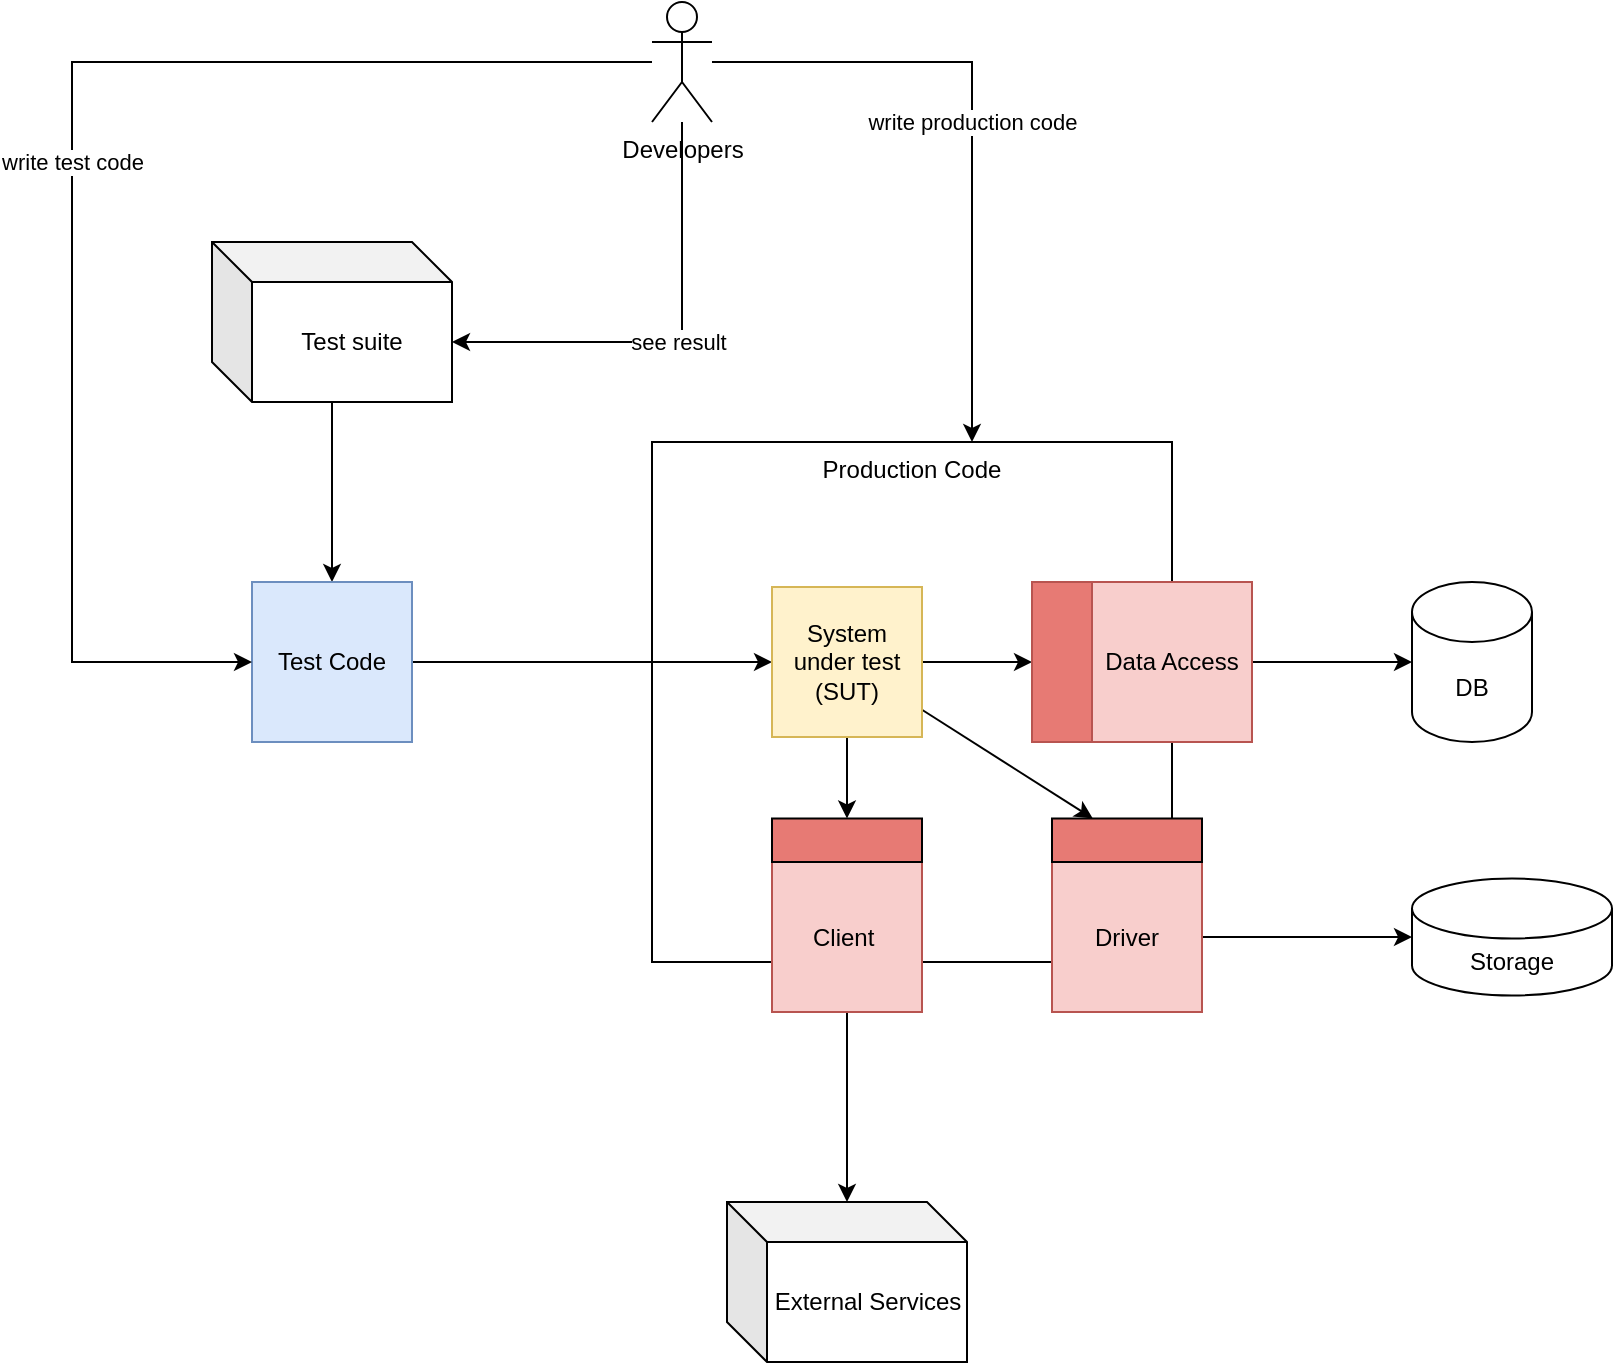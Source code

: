 <mxfile version="21.6.8" type="github">
  <diagram name="หน้า-1" id="V54rJkGDe6UenH7iF8Wh">
    <mxGraphModel dx="794" dy="474" grid="1" gridSize="10" guides="1" tooltips="1" connect="1" arrows="1" fold="1" page="1" pageScale="1" pageWidth="827" pageHeight="1169" math="0" shadow="0">
      <root>
        <mxCell id="0" />
        <mxCell id="1" parent="0" />
        <mxCell id="IcwU3DTUadqm8QiGpATD-16" style="rounded=0;orthogonalLoop=1;jettySize=auto;html=1;" edge="1" parent="1" source="IcwU3DTUadqm8QiGpATD-11" target="IcwU3DTUadqm8QiGpATD-13">
          <mxGeometry relative="1" as="geometry" />
        </mxCell>
        <mxCell id="IcwU3DTUadqm8QiGpATD-11" value="Test suite" style="shape=cube;whiteSpace=wrap;html=1;boundedLbl=1;backgroundOutline=1;darkOpacity=0.05;darkOpacity2=0.1;" vertex="1" parent="1">
          <mxGeometry x="210" y="320" width="120" height="80" as="geometry" />
        </mxCell>
        <mxCell id="IcwU3DTUadqm8QiGpATD-17" style="edgeStyle=orthogonalEdgeStyle;rounded=0;orthogonalLoop=1;jettySize=auto;html=1;" edge="1" parent="1" source="IcwU3DTUadqm8QiGpATD-13" target="IcwU3DTUadqm8QiGpATD-14">
          <mxGeometry relative="1" as="geometry" />
        </mxCell>
        <mxCell id="IcwU3DTUadqm8QiGpATD-13" value="Test Code" style="whiteSpace=wrap;html=1;aspect=fixed;fillColor=#dae8fc;strokeColor=#6c8ebf;" vertex="1" parent="1">
          <mxGeometry x="230" y="490" width="80" height="80" as="geometry" />
        </mxCell>
        <mxCell id="IcwU3DTUadqm8QiGpATD-20" style="edgeStyle=orthogonalEdgeStyle;rounded=0;orthogonalLoop=1;jettySize=auto;html=1;" edge="1" parent="1" source="IcwU3DTUadqm8QiGpATD-14" target="IcwU3DTUadqm8QiGpATD-43">
          <mxGeometry relative="1" as="geometry">
            <mxPoint x="630" y="440" as="targetPoint" />
            <Array as="points" />
          </mxGeometry>
        </mxCell>
        <mxCell id="IcwU3DTUadqm8QiGpATD-22" style="edgeStyle=orthogonalEdgeStyle;rounded=0;orthogonalLoop=1;jettySize=auto;html=1;" edge="1" parent="1" source="IcwU3DTUadqm8QiGpATD-14" target="IcwU3DTUadqm8QiGpATD-45">
          <mxGeometry relative="1" as="geometry">
            <mxPoint x="420" y="590" as="targetPoint" />
          </mxGeometry>
        </mxCell>
        <mxCell id="IcwU3DTUadqm8QiGpATD-33" style="rounded=0;orthogonalLoop=1;jettySize=auto;html=1;" edge="1" parent="1" source="IcwU3DTUadqm8QiGpATD-14" target="IcwU3DTUadqm8QiGpATD-44">
          <mxGeometry relative="1" as="geometry" />
        </mxCell>
        <mxCell id="IcwU3DTUadqm8QiGpATD-14" value="System under test (SUT)" style="whiteSpace=wrap;html=1;aspect=fixed;fillColor=#fff2cc;strokeColor=#d6b656;" vertex="1" parent="1">
          <mxGeometry x="490" y="492.5" width="75" height="75" as="geometry" />
        </mxCell>
        <mxCell id="IcwU3DTUadqm8QiGpATD-18" value="Production Code" style="whiteSpace=wrap;html=1;aspect=fixed;verticalAlign=top;align=center;fillColor=none;" vertex="1" parent="1">
          <mxGeometry x="430" y="420" width="260" height="260" as="geometry" />
        </mxCell>
        <mxCell id="IcwU3DTUadqm8QiGpATD-24" style="rounded=0;orthogonalLoop=1;jettySize=auto;html=1;" edge="1" parent="1" source="IcwU3DTUadqm8QiGpATD-19" target="IcwU3DTUadqm8QiGpATD-23">
          <mxGeometry relative="1" as="geometry" />
        </mxCell>
        <mxCell id="IcwU3DTUadqm8QiGpATD-19" value="Data Access" style="whiteSpace=wrap;html=1;aspect=fixed;fillColor=#f8cecc;strokeColor=#b85450;" vertex="1" parent="1">
          <mxGeometry x="650" y="490" width="80" height="80" as="geometry" />
        </mxCell>
        <mxCell id="IcwU3DTUadqm8QiGpATD-26" style="edgeStyle=orthogonalEdgeStyle;rounded=0;orthogonalLoop=1;jettySize=auto;html=1;" edge="1" parent="1" source="IcwU3DTUadqm8QiGpATD-21" target="IcwU3DTUadqm8QiGpATD-25">
          <mxGeometry relative="1" as="geometry" />
        </mxCell>
        <mxCell id="IcwU3DTUadqm8QiGpATD-21" value="Client&amp;nbsp;" style="whiteSpace=wrap;html=1;aspect=fixed;fillColor=#f8cecc;strokeColor=#b85450;" vertex="1" parent="1">
          <mxGeometry x="490" y="630" width="75" height="75" as="geometry" />
        </mxCell>
        <mxCell id="IcwU3DTUadqm8QiGpATD-23" value="DB" style="shape=cylinder3;whiteSpace=wrap;html=1;boundedLbl=1;backgroundOutline=1;size=15;" vertex="1" parent="1">
          <mxGeometry x="810" y="490" width="60" height="80" as="geometry" />
        </mxCell>
        <mxCell id="IcwU3DTUadqm8QiGpATD-25" value="External Services" style="shape=cube;whiteSpace=wrap;html=1;boundedLbl=1;backgroundOutline=1;darkOpacity=0.05;darkOpacity2=0.1;" vertex="1" parent="1">
          <mxGeometry x="467.5" y="800" width="120" height="80" as="geometry" />
        </mxCell>
        <mxCell id="IcwU3DTUadqm8QiGpATD-32" style="edgeStyle=orthogonalEdgeStyle;rounded=0;orthogonalLoop=1;jettySize=auto;html=1;" edge="1" parent="1" source="IcwU3DTUadqm8QiGpATD-29" target="IcwU3DTUadqm8QiGpATD-31">
          <mxGeometry relative="1" as="geometry" />
        </mxCell>
        <mxCell id="IcwU3DTUadqm8QiGpATD-29" value="Driver" style="whiteSpace=wrap;html=1;aspect=fixed;fillColor=#f8cecc;strokeColor=#b85450;" vertex="1" parent="1">
          <mxGeometry x="630" y="630" width="75" height="75" as="geometry" />
        </mxCell>
        <mxCell id="IcwU3DTUadqm8QiGpATD-31" value="Storage" style="shape=cylinder3;whiteSpace=wrap;html=1;boundedLbl=1;backgroundOutline=1;size=15;" vertex="1" parent="1">
          <mxGeometry x="810" y="638.25" width="100" height="58.5" as="geometry" />
        </mxCell>
        <mxCell id="IcwU3DTUadqm8QiGpATD-37" value="write production code" style="edgeStyle=orthogonalEdgeStyle;rounded=0;orthogonalLoop=1;jettySize=auto;html=1;" edge="1" parent="1" source="IcwU3DTUadqm8QiGpATD-36" target="IcwU3DTUadqm8QiGpATD-18">
          <mxGeometry relative="1" as="geometry">
            <mxPoint x="550" y="230" as="targetPoint" />
            <Array as="points">
              <mxPoint x="590" y="230" />
            </Array>
          </mxGeometry>
        </mxCell>
        <mxCell id="IcwU3DTUadqm8QiGpATD-39" value="write test code" style="edgeStyle=orthogonalEdgeStyle;rounded=0;orthogonalLoop=1;jettySize=auto;html=1;" edge="1" parent="1" source="IcwU3DTUadqm8QiGpATD-36" target="IcwU3DTUadqm8QiGpATD-13">
          <mxGeometry relative="1" as="geometry">
            <Array as="points">
              <mxPoint x="140" y="230" />
              <mxPoint x="140" y="530" />
            </Array>
          </mxGeometry>
        </mxCell>
        <mxCell id="IcwU3DTUadqm8QiGpATD-41" value="see result" style="edgeStyle=orthogonalEdgeStyle;rounded=0;orthogonalLoop=1;jettySize=auto;html=1;" edge="1" parent="1" source="IcwU3DTUadqm8QiGpATD-36" target="IcwU3DTUadqm8QiGpATD-11">
          <mxGeometry relative="1" as="geometry">
            <Array as="points">
              <mxPoint x="445" y="370" />
            </Array>
          </mxGeometry>
        </mxCell>
        <mxCell id="IcwU3DTUadqm8QiGpATD-36" value="Developers" style="shape=umlActor;verticalLabelPosition=bottom;verticalAlign=top;html=1;outlineConnect=0;" vertex="1" parent="1">
          <mxGeometry x="430" y="200" width="30" height="60" as="geometry" />
        </mxCell>
        <mxCell id="IcwU3DTUadqm8QiGpATD-43" value="" style="verticalLabelPosition=bottom;verticalAlign=top;html=1;shape=mxgraph.basic.rect;fillColor2=none;strokeWidth=1;size=20;indent=5;fillColor=#e77a74;strokeColor=#b85450;" vertex="1" parent="1">
          <mxGeometry x="620" y="490" width="30" height="80" as="geometry" />
        </mxCell>
        <mxCell id="IcwU3DTUadqm8QiGpATD-44" value="" style="verticalLabelPosition=bottom;verticalAlign=top;html=1;shape=mxgraph.basic.rect;fillColor2=none;strokeWidth=1;size=20;indent=5;fillColor=#e77a74;" vertex="1" parent="1">
          <mxGeometry x="630" y="608.25" width="75" height="21.75" as="geometry" />
        </mxCell>
        <mxCell id="IcwU3DTUadqm8QiGpATD-45" value="" style="verticalLabelPosition=bottom;verticalAlign=top;html=1;shape=mxgraph.basic.rect;fillColor2=none;strokeWidth=1;size=0;indent=5;fillColor=#e77a74;" vertex="1" parent="1">
          <mxGeometry x="490" y="608.25" width="75" height="21.75" as="geometry" />
        </mxCell>
      </root>
    </mxGraphModel>
  </diagram>
</mxfile>
